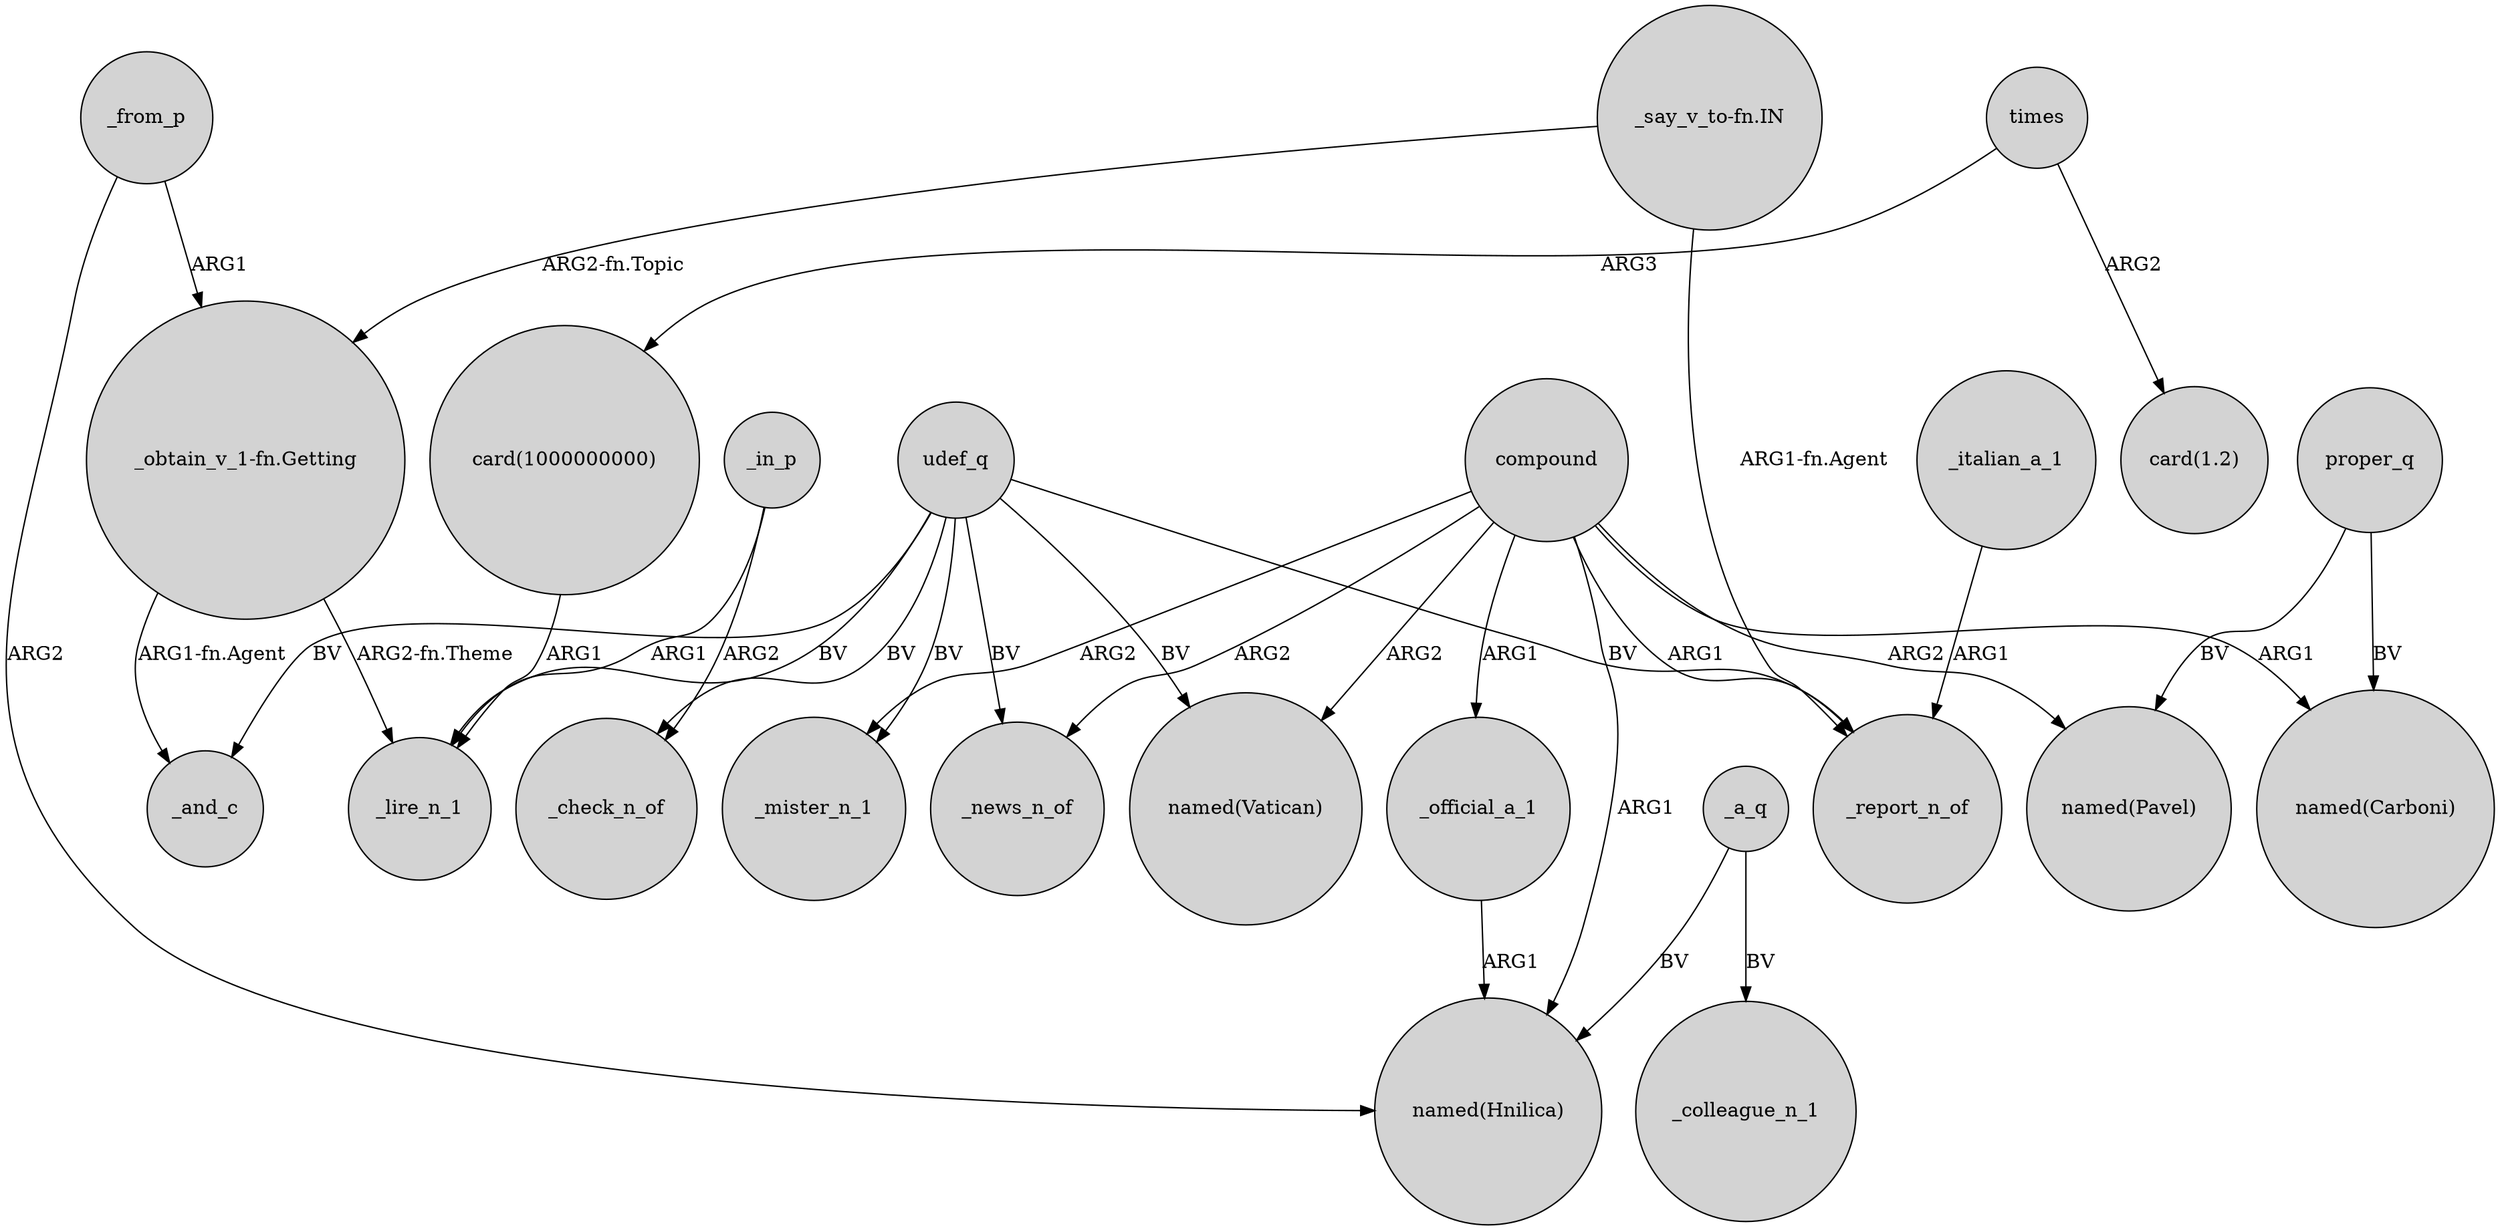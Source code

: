 digraph {
	node [shape=circle style=filled]
	udef_q -> "named(Vatican)" [label=BV]
	_a_q -> "named(Hnilica)" [label=BV]
	compound -> _report_n_of [label=ARG1]
	udef_q -> _check_n_of [label=BV]
	_in_p -> _lire_n_1 [label=ARG1]
	_official_a_1 -> "named(Hnilica)" [label=ARG1]
	"_say_v_to-fn.IN" -> _report_n_of [label="ARG1-fn.Agent"]
	compound -> _mister_n_1 [label=ARG2]
	"_obtain_v_1-fn.Getting" -> _lire_n_1 [label="ARG2-fn.Theme"]
	udef_q -> _mister_n_1 [label=BV]
	_a_q -> _colleague_n_1 [label=BV]
	udef_q -> _report_n_of [label=BV]
	compound -> "named(Vatican)" [label=ARG2]
	compound -> "named(Hnilica)" [label=ARG1]
	_italian_a_1 -> _report_n_of [label=ARG1]
	"card(1000000000)" -> _lire_n_1 [label=ARG1]
	times -> "card(1000000000)" [label=ARG3]
	compound -> "named(Pavel)" [label=ARG2]
	times -> "card(1.2)" [label=ARG2]
	compound -> _news_n_of [label=ARG2]
	compound -> _official_a_1 [label=ARG1]
	"_obtain_v_1-fn.Getting" -> _and_c [label="ARG1-fn.Agent"]
	_from_p -> "_obtain_v_1-fn.Getting" [label=ARG1]
	"_say_v_to-fn.IN" -> "_obtain_v_1-fn.Getting" [label="ARG2-fn.Topic"]
	udef_q -> _news_n_of [label=BV]
	proper_q -> "named(Carboni)" [label=BV]
	proper_q -> "named(Pavel)" [label=BV]
	compound -> "named(Carboni)" [label=ARG1]
	udef_q -> _and_c [label=BV]
	_from_p -> "named(Hnilica)" [label=ARG2]
	udef_q -> _lire_n_1 [label=BV]
	_in_p -> _check_n_of [label=ARG2]
}
